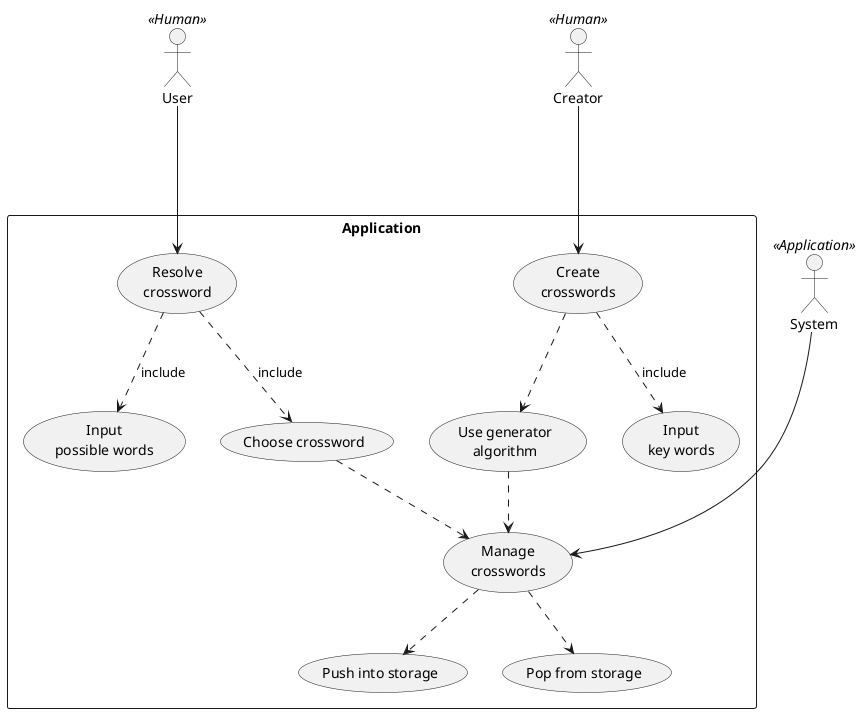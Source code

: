 @startuml

actor User
actor Creator
actor System

rectangle Application {
    
    User << Human >>    
    User -down--> (Resolve\ncrossword) 
    (Resolve\ncrossword) ..> (Input\npossible words) : include
    (Resolve\ncrossword) ..> (Choose crossword) : include

    (Choose crossword) ..> (Manage\ncrosswords)

    System << Application >>
    System -down--> (Manage\ncrosswords)
    (Manage\ncrosswords) ..> (Push into storage)   
    (Manage\ncrosswords) ..> (Pop from storage)

    (Use generator\nalgorithm) ..> (Manage\ncrosswords)


    Creator << Human >>    
    Creator -down--> (Create\ncrosswords)
    (Create\ncrosswords) ..> (Input\nkey words) : include
    (Create\ncrosswords) ..> (Use generator\nalgorithm)

}

@enduml

